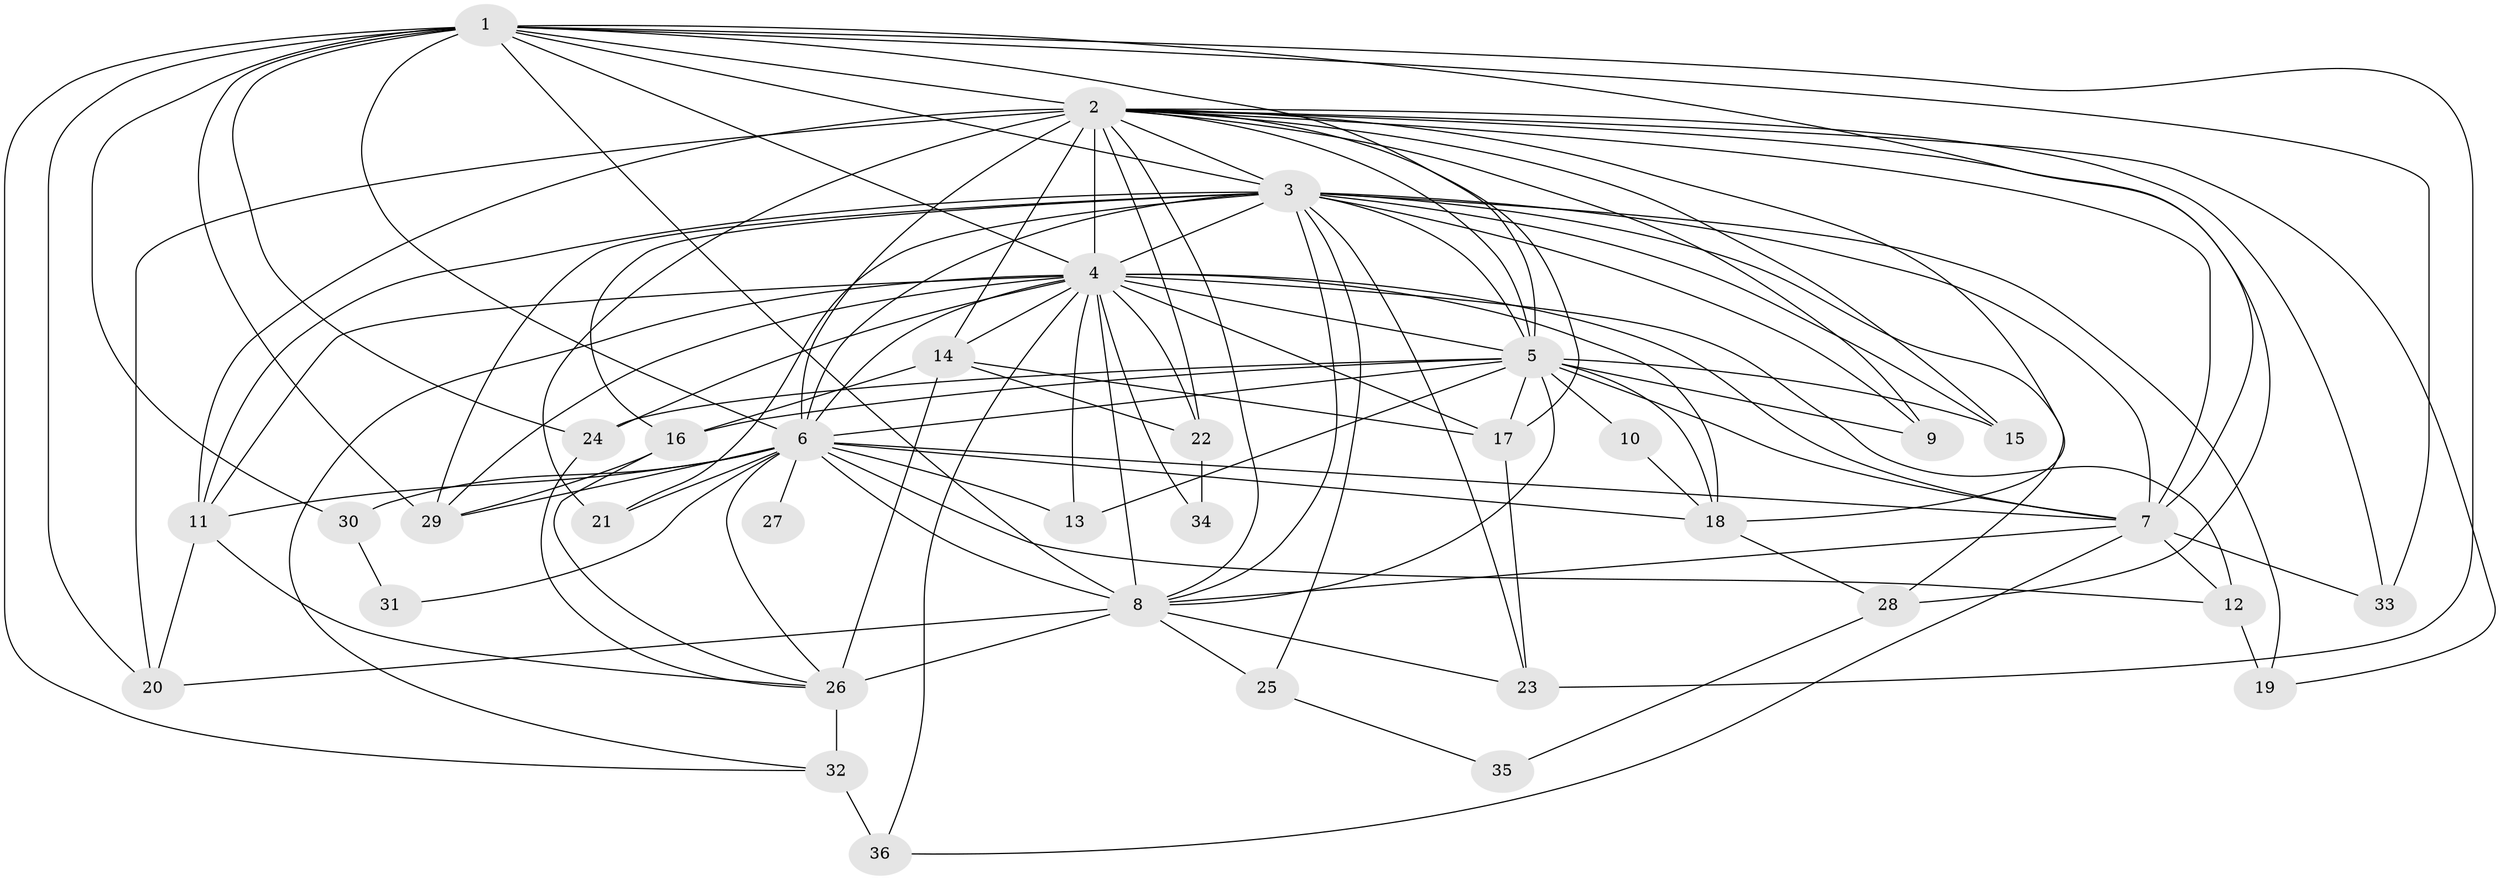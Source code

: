 // original degree distribution, {20: 0.03333333333333333, 23: 0.011111111111111112, 31: 0.011111111111111112, 15: 0.011111111111111112, 19: 0.022222222222222223, 22: 0.011111111111111112, 13: 0.011111111111111112, 2: 0.6, 3: 0.12222222222222222, 5: 0.044444444444444446, 7: 0.011111111111111112, 4: 0.1111111111111111}
// Generated by graph-tools (version 1.1) at 2025/49/03/04/25 22:49:43]
// undirected, 36 vertices, 113 edges
graph export_dot {
  node [color=gray90,style=filled];
  1;
  2;
  3;
  4;
  5;
  6;
  7;
  8;
  9;
  10;
  11;
  12;
  13;
  14;
  15;
  16;
  17;
  18;
  19;
  20;
  21;
  22;
  23;
  24;
  25;
  26;
  27;
  28;
  29;
  30;
  31;
  32;
  33;
  34;
  35;
  36;
  1 -- 2 [weight=3.0];
  1 -- 3 [weight=1.0];
  1 -- 4 [weight=2.0];
  1 -- 5 [weight=1.0];
  1 -- 6 [weight=1.0];
  1 -- 7 [weight=2.0];
  1 -- 8 [weight=2.0];
  1 -- 20 [weight=1.0];
  1 -- 23 [weight=1.0];
  1 -- 24 [weight=1.0];
  1 -- 29 [weight=1.0];
  1 -- 30 [weight=2.0];
  1 -- 32 [weight=1.0];
  1 -- 33 [weight=1.0];
  2 -- 3 [weight=3.0];
  2 -- 4 [weight=4.0];
  2 -- 5 [weight=2.0];
  2 -- 6 [weight=2.0];
  2 -- 7 [weight=2.0];
  2 -- 8 [weight=2.0];
  2 -- 9 [weight=1.0];
  2 -- 11 [weight=8.0];
  2 -- 14 [weight=2.0];
  2 -- 15 [weight=1.0];
  2 -- 17 [weight=1.0];
  2 -- 18 [weight=1.0];
  2 -- 19 [weight=1.0];
  2 -- 20 [weight=2.0];
  2 -- 21 [weight=1.0];
  2 -- 22 [weight=1.0];
  2 -- 28 [weight=1.0];
  2 -- 33 [weight=1.0];
  3 -- 4 [weight=2.0];
  3 -- 5 [weight=1.0];
  3 -- 6 [weight=2.0];
  3 -- 7 [weight=2.0];
  3 -- 8 [weight=1.0];
  3 -- 9 [weight=1.0];
  3 -- 11 [weight=3.0];
  3 -- 15 [weight=1.0];
  3 -- 16 [weight=6.0];
  3 -- 19 [weight=1.0];
  3 -- 21 [weight=1.0];
  3 -- 23 [weight=1.0];
  3 -- 25 [weight=1.0];
  3 -- 28 [weight=1.0];
  3 -- 29 [weight=1.0];
  4 -- 5 [weight=3.0];
  4 -- 6 [weight=3.0];
  4 -- 7 [weight=2.0];
  4 -- 8 [weight=2.0];
  4 -- 11 [weight=1.0];
  4 -- 12 [weight=1.0];
  4 -- 13 [weight=1.0];
  4 -- 14 [weight=1.0];
  4 -- 17 [weight=1.0];
  4 -- 18 [weight=1.0];
  4 -- 22 [weight=1.0];
  4 -- 24 [weight=1.0];
  4 -- 29 [weight=1.0];
  4 -- 32 [weight=1.0];
  4 -- 34 [weight=1.0];
  4 -- 36 [weight=1.0];
  5 -- 6 [weight=1.0];
  5 -- 7 [weight=1.0];
  5 -- 8 [weight=1.0];
  5 -- 9 [weight=1.0];
  5 -- 10 [weight=2.0];
  5 -- 13 [weight=1.0];
  5 -- 15 [weight=1.0];
  5 -- 16 [weight=1.0];
  5 -- 17 [weight=1.0];
  5 -- 18 [weight=1.0];
  5 -- 24 [weight=1.0];
  6 -- 7 [weight=1.0];
  6 -- 8 [weight=1.0];
  6 -- 11 [weight=1.0];
  6 -- 12 [weight=1.0];
  6 -- 13 [weight=1.0];
  6 -- 18 [weight=1.0];
  6 -- 21 [weight=1.0];
  6 -- 26 [weight=1.0];
  6 -- 27 [weight=1.0];
  6 -- 29 [weight=1.0];
  6 -- 30 [weight=1.0];
  6 -- 31 [weight=1.0];
  7 -- 8 [weight=1.0];
  7 -- 12 [weight=1.0];
  7 -- 33 [weight=1.0];
  7 -- 36 [weight=1.0];
  8 -- 20 [weight=1.0];
  8 -- 23 [weight=1.0];
  8 -- 25 [weight=2.0];
  8 -- 26 [weight=4.0];
  10 -- 18 [weight=1.0];
  11 -- 20 [weight=2.0];
  11 -- 26 [weight=1.0];
  12 -- 19 [weight=2.0];
  14 -- 16 [weight=1.0];
  14 -- 17 [weight=1.0];
  14 -- 22 [weight=1.0];
  14 -- 26 [weight=1.0];
  16 -- 26 [weight=1.0];
  16 -- 29 [weight=2.0];
  17 -- 23 [weight=3.0];
  18 -- 28 [weight=1.0];
  22 -- 34 [weight=1.0];
  24 -- 26 [weight=1.0];
  25 -- 35 [weight=1.0];
  26 -- 32 [weight=2.0];
  28 -- 35 [weight=1.0];
  30 -- 31 [weight=1.0];
  32 -- 36 [weight=2.0];
}
